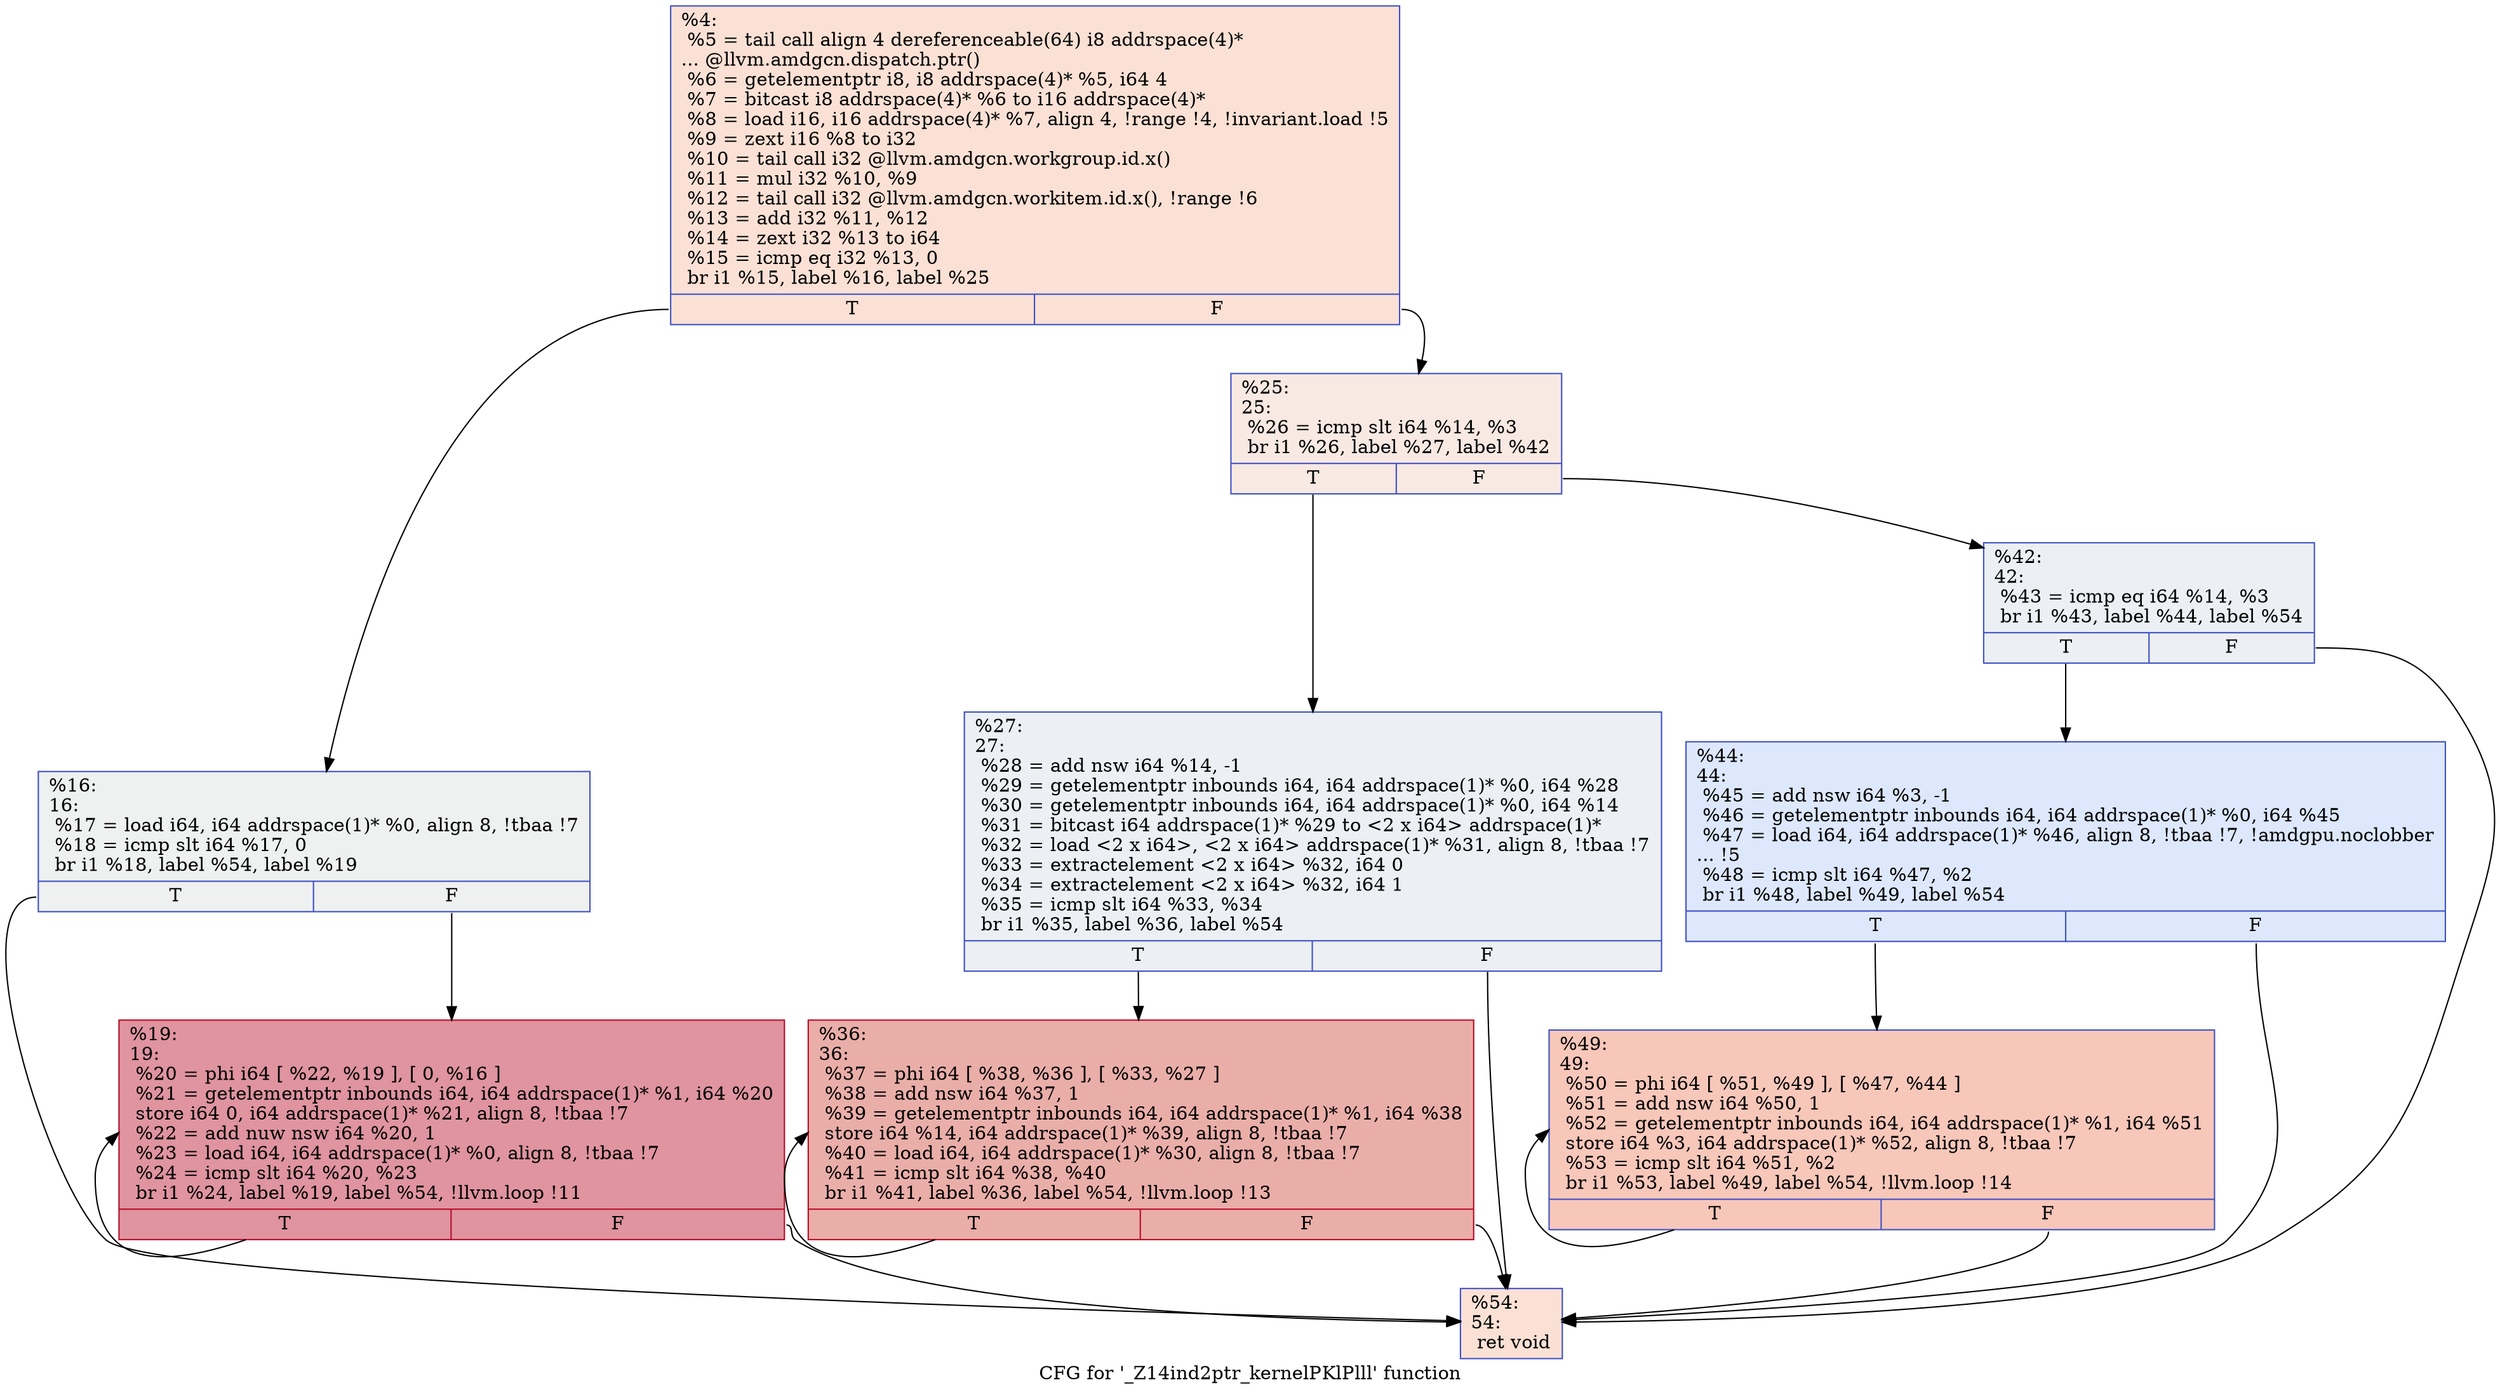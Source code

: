 digraph "CFG for '_Z14ind2ptr_kernelPKlPlll' function" {
	label="CFG for '_Z14ind2ptr_kernelPKlPlll' function";

	Node0x4949890 [shape=record,color="#3d50c3ff", style=filled, fillcolor="#f7bca170",label="{%4:\l  %5 = tail call align 4 dereferenceable(64) i8 addrspace(4)*\l... @llvm.amdgcn.dispatch.ptr()\l  %6 = getelementptr i8, i8 addrspace(4)* %5, i64 4\l  %7 = bitcast i8 addrspace(4)* %6 to i16 addrspace(4)*\l  %8 = load i16, i16 addrspace(4)* %7, align 4, !range !4, !invariant.load !5\l  %9 = zext i16 %8 to i32\l  %10 = tail call i32 @llvm.amdgcn.workgroup.id.x()\l  %11 = mul i32 %10, %9\l  %12 = tail call i32 @llvm.amdgcn.workitem.id.x(), !range !6\l  %13 = add i32 %11, %12\l  %14 = zext i32 %13 to i64\l  %15 = icmp eq i32 %13, 0\l  br i1 %15, label %16, label %25\l|{<s0>T|<s1>F}}"];
	Node0x4949890:s0 -> Node0x494b800;
	Node0x4949890:s1 -> Node0x494b890;
	Node0x494b800 [shape=record,color="#3d50c3ff", style=filled, fillcolor="#dbdcde70",label="{%16:\l16:                                               \l  %17 = load i64, i64 addrspace(1)* %0, align 8, !tbaa !7\l  %18 = icmp slt i64 %17, 0\l  br i1 %18, label %54, label %19\l|{<s0>T|<s1>F}}"];
	Node0x494b800:s0 -> Node0x494bca0;
	Node0x494b800:s1 -> Node0x494bd30;
	Node0x494bd30 [shape=record,color="#b70d28ff", style=filled, fillcolor="#b70d2870",label="{%19:\l19:                                               \l  %20 = phi i64 [ %22, %19 ], [ 0, %16 ]\l  %21 = getelementptr inbounds i64, i64 addrspace(1)* %1, i64 %20\l  store i64 0, i64 addrspace(1)* %21, align 8, !tbaa !7\l  %22 = add nuw nsw i64 %20, 1\l  %23 = load i64, i64 addrspace(1)* %0, align 8, !tbaa !7\l  %24 = icmp slt i64 %20, %23\l  br i1 %24, label %19, label %54, !llvm.loop !11\l|{<s0>T|<s1>F}}"];
	Node0x494bd30:s0 -> Node0x494bd30;
	Node0x494bd30:s1 -> Node0x494bca0;
	Node0x494b890 [shape=record,color="#3d50c3ff", style=filled, fillcolor="#efcebd70",label="{%25:\l25:                                               \l  %26 = icmp slt i64 %14, %3\l  br i1 %26, label %27, label %42\l|{<s0>T|<s1>F}}"];
	Node0x494b890:s0 -> Node0x494ca90;
	Node0x494b890:s1 -> Node0x494cae0;
	Node0x494ca90 [shape=record,color="#3d50c3ff", style=filled, fillcolor="#d4dbe670",label="{%27:\l27:                                               \l  %28 = add nsw i64 %14, -1\l  %29 = getelementptr inbounds i64, i64 addrspace(1)* %0, i64 %28\l  %30 = getelementptr inbounds i64, i64 addrspace(1)* %0, i64 %14\l  %31 = bitcast i64 addrspace(1)* %29 to \<2 x i64\> addrspace(1)*\l  %32 = load \<2 x i64\>, \<2 x i64\> addrspace(1)* %31, align 8, !tbaa !7\l  %33 = extractelement \<2 x i64\> %32, i64 0\l  %34 = extractelement \<2 x i64\> %32, i64 1\l  %35 = icmp slt i64 %33, %34\l  br i1 %35, label %36, label %54\l|{<s0>T|<s1>F}}"];
	Node0x494ca90:s0 -> Node0x494ba60;
	Node0x494ca90:s1 -> Node0x494bca0;
	Node0x494ba60 [shape=record,color="#b70d28ff", style=filled, fillcolor="#d0473d70",label="{%36:\l36:                                               \l  %37 = phi i64 [ %38, %36 ], [ %33, %27 ]\l  %38 = add nsw i64 %37, 1\l  %39 = getelementptr inbounds i64, i64 addrspace(1)* %1, i64 %38\l  store i64 %14, i64 addrspace(1)* %39, align 8, !tbaa !7\l  %40 = load i64, i64 addrspace(1)* %30, align 8, !tbaa !7\l  %41 = icmp slt i64 %38, %40\l  br i1 %41, label %36, label %54, !llvm.loop !13\l|{<s0>T|<s1>F}}"];
	Node0x494ba60:s0 -> Node0x494ba60;
	Node0x494ba60:s1 -> Node0x494bca0;
	Node0x494cae0 [shape=record,color="#3d50c3ff", style=filled, fillcolor="#d4dbe670",label="{%42:\l42:                                               \l  %43 = icmp eq i64 %14, %3\l  br i1 %43, label %44, label %54\l|{<s0>T|<s1>F}}"];
	Node0x494cae0:s0 -> Node0x494de70;
	Node0x494cae0:s1 -> Node0x494bca0;
	Node0x494de70 [shape=record,color="#3d50c3ff", style=filled, fillcolor="#b2ccfb70",label="{%44:\l44:                                               \l  %45 = add nsw i64 %3, -1\l  %46 = getelementptr inbounds i64, i64 addrspace(1)* %0, i64 %45\l  %47 = load i64, i64 addrspace(1)* %46, align 8, !tbaa !7, !amdgpu.noclobber\l... !5\l  %48 = icmp slt i64 %47, %2\l  br i1 %48, label %49, label %54\l|{<s0>T|<s1>F}}"];
	Node0x494de70:s0 -> Node0x494e7f0;
	Node0x494de70:s1 -> Node0x494bca0;
	Node0x494e7f0 [shape=record,color="#3d50c3ff", style=filled, fillcolor="#ec7f6370",label="{%49:\l49:                                               \l  %50 = phi i64 [ %51, %49 ], [ %47, %44 ]\l  %51 = add nsw i64 %50, 1\l  %52 = getelementptr inbounds i64, i64 addrspace(1)* %1, i64 %51\l  store i64 %3, i64 addrspace(1)* %52, align 8, !tbaa !7\l  %53 = icmp slt i64 %51, %2\l  br i1 %53, label %49, label %54, !llvm.loop !14\l|{<s0>T|<s1>F}}"];
	Node0x494e7f0:s0 -> Node0x494e7f0;
	Node0x494e7f0:s1 -> Node0x494bca0;
	Node0x494bca0 [shape=record,color="#3d50c3ff", style=filled, fillcolor="#f7bca170",label="{%54:\l54:                                               \l  ret void\l}"];
}
